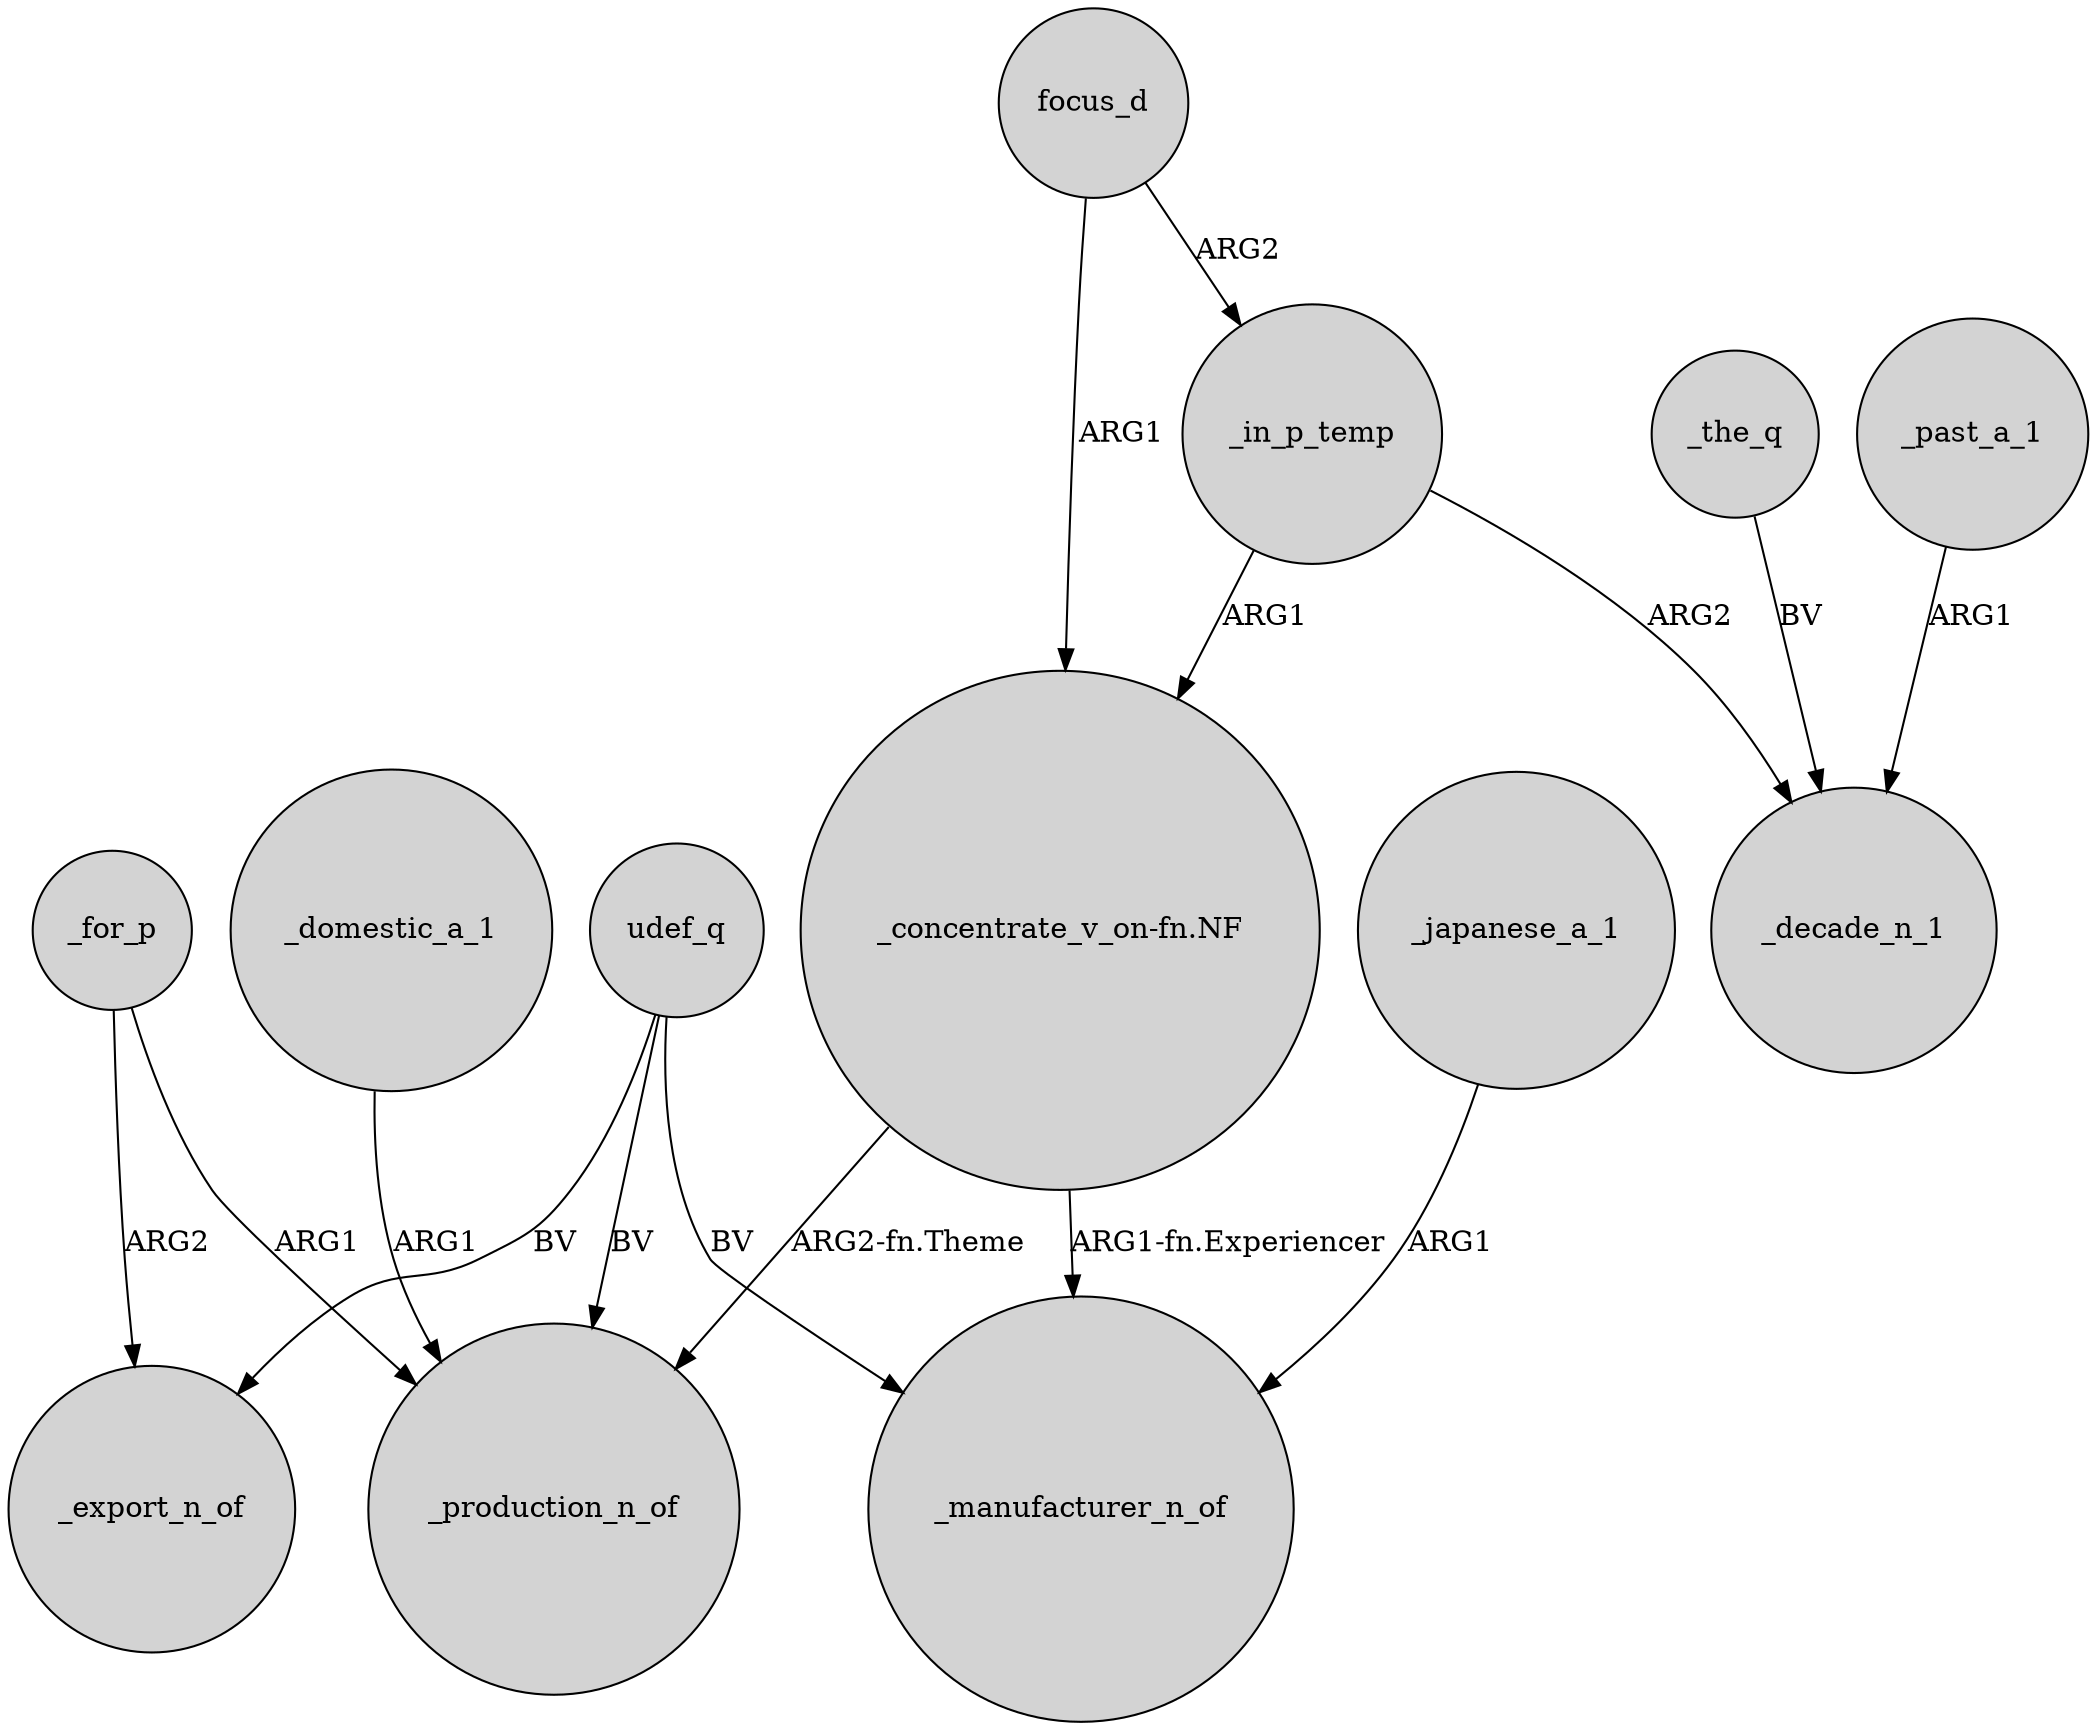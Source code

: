 digraph {
	node [shape=circle style=filled]
	udef_q -> _production_n_of [label=BV]
	_for_p -> _production_n_of [label=ARG1]
	_past_a_1 -> _decade_n_1 [label=ARG1]
	_the_q -> _decade_n_1 [label=BV]
	focus_d -> _in_p_temp [label=ARG2]
	"_concentrate_v_on-fn.NF" -> _manufacturer_n_of [label="ARG1-fn.Experiencer"]
	_in_p_temp -> "_concentrate_v_on-fn.NF" [label=ARG1]
	_for_p -> _export_n_of [label=ARG2]
	focus_d -> "_concentrate_v_on-fn.NF" [label=ARG1]
	udef_q -> _manufacturer_n_of [label=BV]
	_domestic_a_1 -> _production_n_of [label=ARG1]
	_in_p_temp -> _decade_n_1 [label=ARG2]
	udef_q -> _export_n_of [label=BV]
	"_concentrate_v_on-fn.NF" -> _production_n_of [label="ARG2-fn.Theme"]
	_japanese_a_1 -> _manufacturer_n_of [label=ARG1]
}
